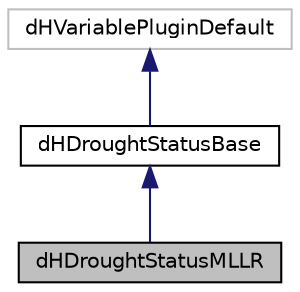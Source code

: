 digraph "dHDroughtStatusMLLR"
{
 // LATEX_PDF_SIZE
  edge [fontname="Helvetica",fontsize="10",labelfontname="Helvetica",labelfontsize="10"];
  node [fontname="Helvetica",fontsize="10",shape=record];
  Node1 [label="dHDroughtStatusMLLR",height=0.2,width=0.4,color="black", fillcolor="grey75", style="filled", fontcolor="black",tooltip=" "];
  Node2 -> Node1 [dir="back",color="midnightblue",fontsize="10",style="solid"];
  Node2 [label="dHDroughtStatusBase",height=0.2,width=0.4,color="black", fillcolor="white", style="filled",URL="$classdHDroughtStatusBase.html",tooltip=" "];
  Node3 -> Node2 [dir="back",color="midnightblue",fontsize="10",style="solid"];
  Node3 [label="dHVariablePluginDefault",height=0.2,width=0.4,color="grey75", fillcolor="white", style="filled",tooltip=" "];
}
